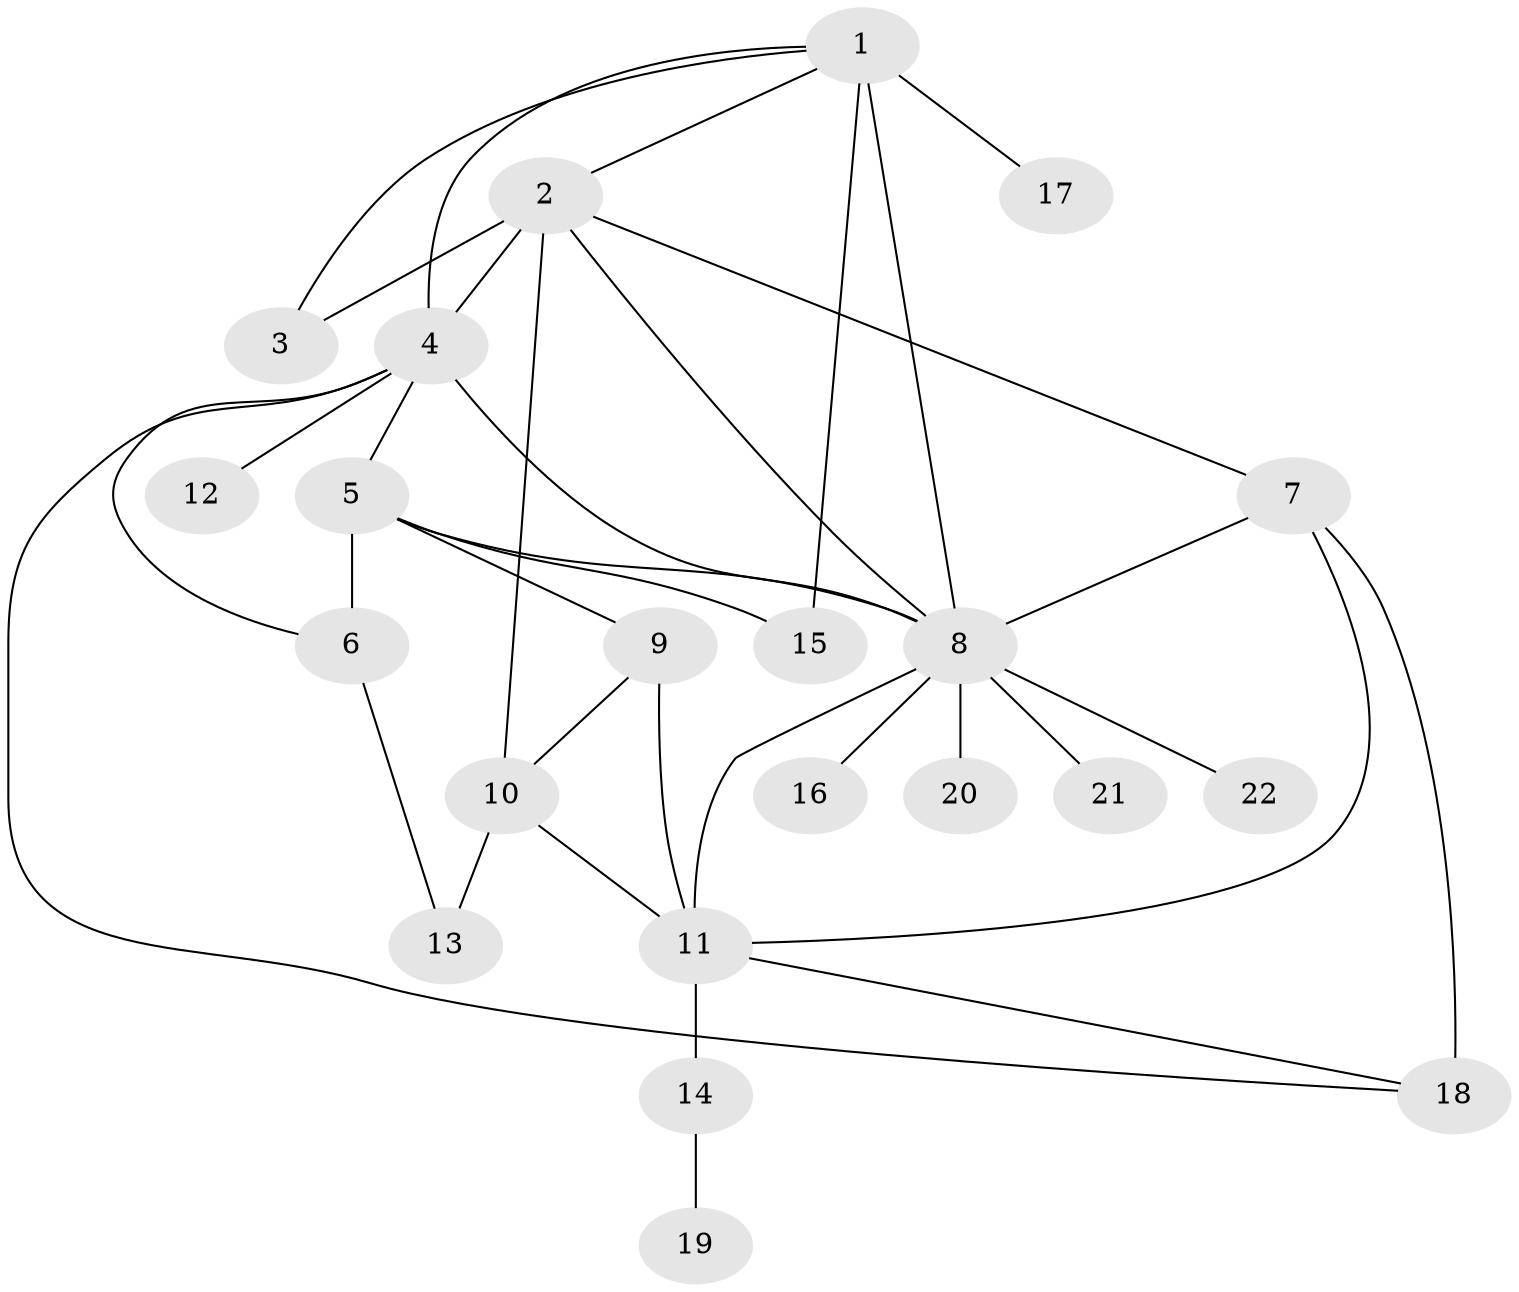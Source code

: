 // original degree distribution, {11: 0.027777777777777776, 4: 0.05555555555555555, 9: 0.041666666666666664, 7: 0.027777777777777776, 8: 0.013888888888888888, 6: 0.013888888888888888, 3: 0.08333333333333333, 5: 0.013888888888888888, 2: 0.2222222222222222, 1: 0.5}
// Generated by graph-tools (version 1.1) at 2025/52/03/04/25 22:52:36]
// undirected, 22 vertices, 36 edges
graph export_dot {
  node [color=gray90,style=filled];
  1;
  2;
  3;
  4;
  5;
  6;
  7;
  8;
  9;
  10;
  11;
  12;
  13;
  14;
  15;
  16;
  17;
  18;
  19;
  20;
  21;
  22;
  1 -- 2 [weight=1.0];
  1 -- 3 [weight=1.0];
  1 -- 4 [weight=1.0];
  1 -- 8 [weight=2.0];
  1 -- 15 [weight=1.0];
  1 -- 17 [weight=1.0];
  2 -- 3 [weight=1.0];
  2 -- 4 [weight=1.0];
  2 -- 7 [weight=1.0];
  2 -- 8 [weight=1.0];
  2 -- 10 [weight=5.0];
  4 -- 5 [weight=1.0];
  4 -- 6 [weight=1.0];
  4 -- 8 [weight=1.0];
  4 -- 12 [weight=1.0];
  4 -- 18 [weight=1.0];
  5 -- 6 [weight=1.0];
  5 -- 8 [weight=1.0];
  5 -- 9 [weight=1.0];
  5 -- 15 [weight=2.0];
  6 -- 13 [weight=1.0];
  7 -- 8 [weight=4.0];
  7 -- 11 [weight=1.0];
  7 -- 18 [weight=4.0];
  8 -- 11 [weight=1.0];
  8 -- 16 [weight=1.0];
  8 -- 20 [weight=1.0];
  8 -- 21 [weight=1.0];
  8 -- 22 [weight=1.0];
  9 -- 10 [weight=1.0];
  9 -- 11 [weight=1.0];
  10 -- 11 [weight=1.0];
  10 -- 13 [weight=1.0];
  11 -- 14 [weight=1.0];
  11 -- 18 [weight=1.0];
  14 -- 19 [weight=1.0];
}
